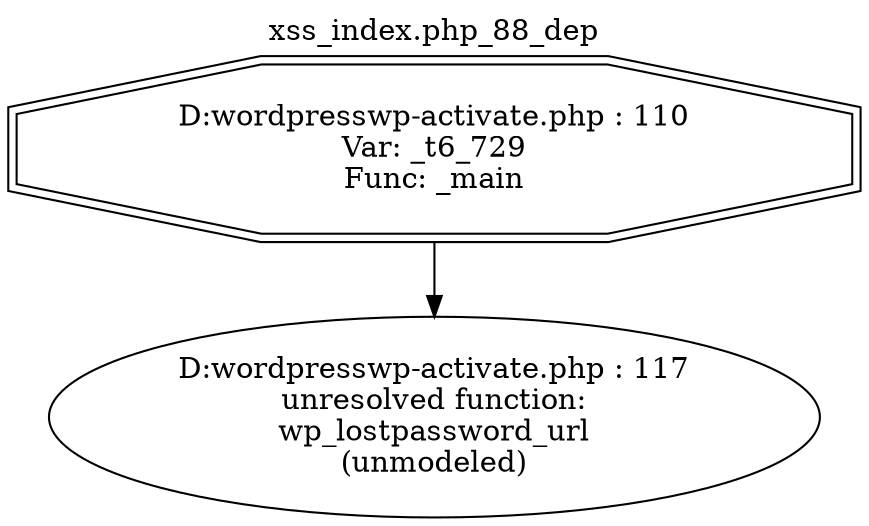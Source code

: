 digraph cfg {
  label="xss_index.php_88_dep";
  labelloc=t;
  n1 [shape=doubleoctagon, label="D:\wordpress\wp-activate.php : 110\nVar: _t6_729\nFunc: _main\n"];
  n2 [shape=ellipse, label="D:\wordpress\wp-activate.php : 117\nunresolved function:\nwp_lostpassword_url\n(unmodeled)\n"];
  n1 -> n2;
}
